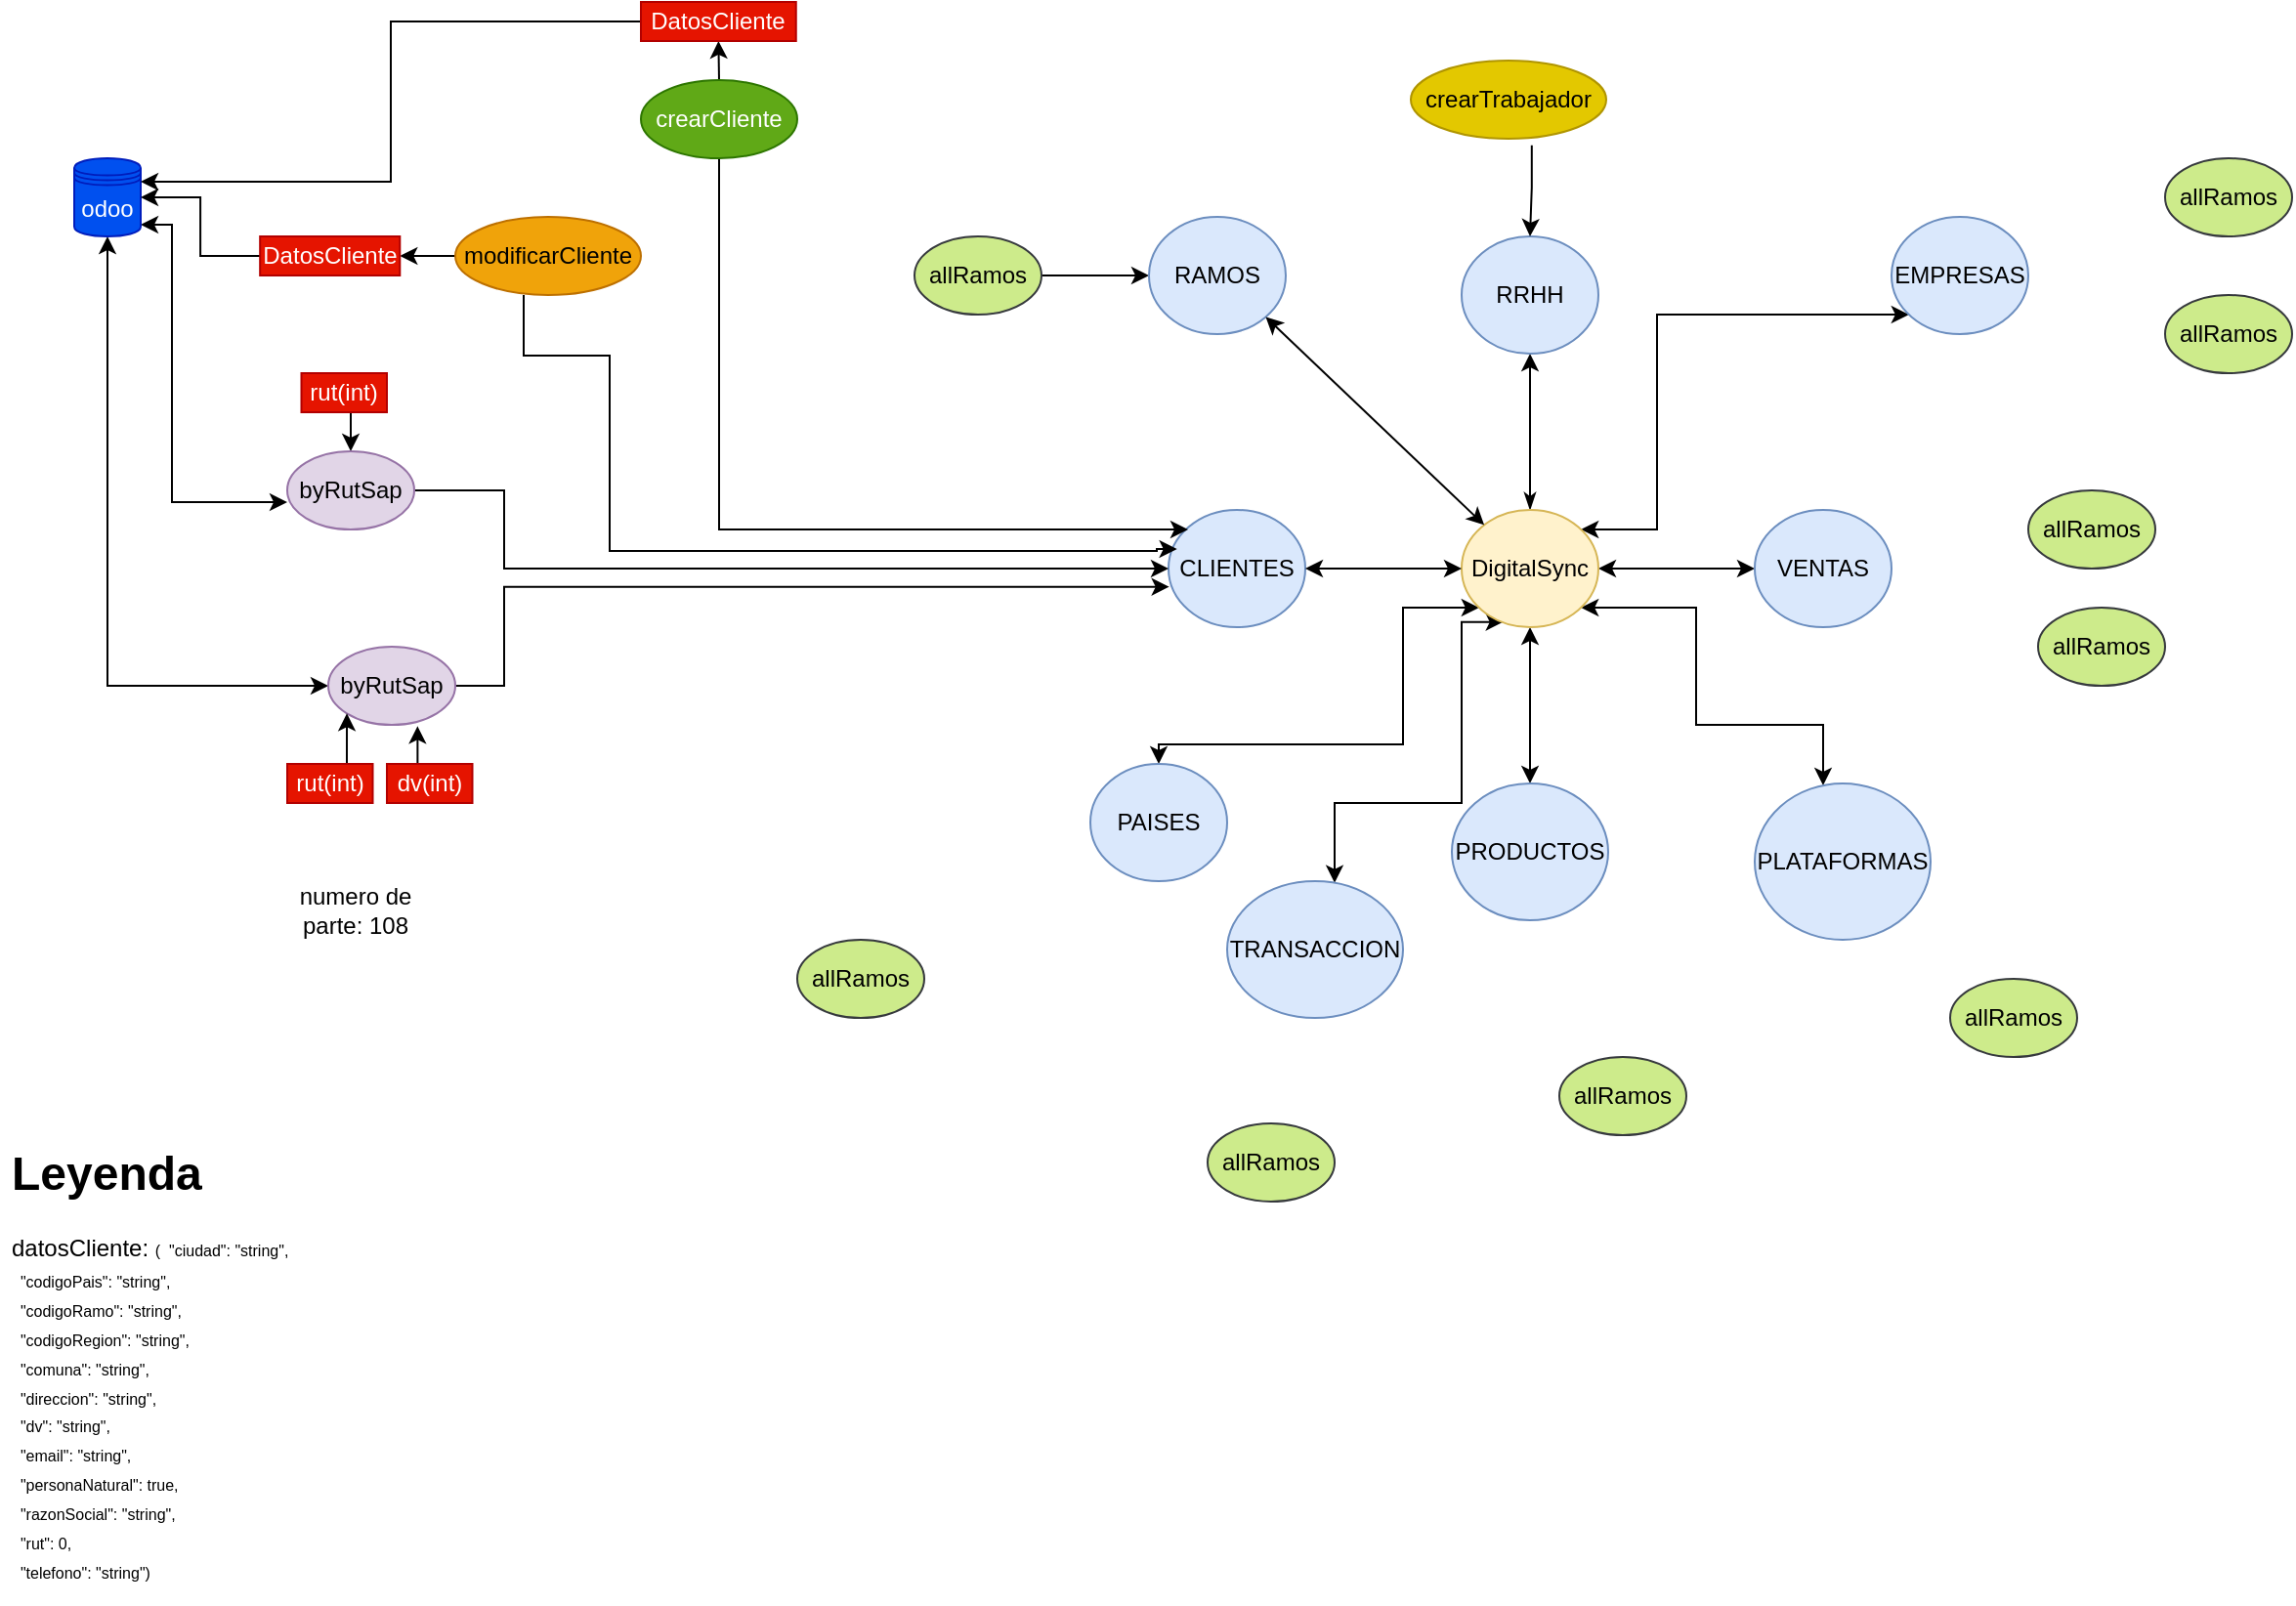 <mxfile version="16.4.8" type="github">
  <diagram id="dqkI4iSsyCCfbzJvPXpM" name="Page-1">
    <mxGraphModel dx="1944" dy="1902" grid="1" gridSize="10" guides="1" tooltips="1" connect="1" arrows="1" fold="1" page="1" pageScale="1" pageWidth="827" pageHeight="1169" math="0" shadow="0">
      <root>
        <mxCell id="0" />
        <mxCell id="1" parent="0" />
        <mxCell id="hGoQcYNd4HtDcWjUqz2k-3" value="" style="edgeStyle=orthogonalEdgeStyle;rounded=0;orthogonalLoop=1;jettySize=auto;html=1;startArrow=classic;startFill=1;" parent="1" source="hGoQcYNd4HtDcWjUqz2k-1" target="hGoQcYNd4HtDcWjUqz2k-2" edge="1">
          <mxGeometry relative="1" as="geometry" />
        </mxCell>
        <mxCell id="hGoQcYNd4HtDcWjUqz2k-5" value="" style="edgeStyle=orthogonalEdgeStyle;rounded=0;orthogonalLoop=1;jettySize=auto;html=1;startArrow=classicThin;startFill=1;" parent="1" source="hGoQcYNd4HtDcWjUqz2k-1" target="hGoQcYNd4HtDcWjUqz2k-4" edge="1">
          <mxGeometry relative="1" as="geometry" />
        </mxCell>
        <mxCell id="hGoQcYNd4HtDcWjUqz2k-9" value="" style="edgeStyle=orthogonalEdgeStyle;rounded=0;orthogonalLoop=1;jettySize=auto;html=1;startArrow=classic;startFill=1;" parent="1" source="hGoQcYNd4HtDcWjUqz2k-1" target="hGoQcYNd4HtDcWjUqz2k-8" edge="1">
          <mxGeometry relative="1" as="geometry" />
        </mxCell>
        <mxCell id="hGoQcYNd4HtDcWjUqz2k-12" value="" style="edgeStyle=orthogonalEdgeStyle;rounded=0;orthogonalLoop=1;jettySize=auto;html=1;startArrow=classic;startFill=1;" parent="1" source="hGoQcYNd4HtDcWjUqz2k-1" target="hGoQcYNd4HtDcWjUqz2k-11" edge="1">
          <mxGeometry relative="1" as="geometry">
            <Array as="points">
              <mxPoint x="310" y="280" />
              <mxPoint x="310" y="350" />
              <mxPoint x="185" y="350" />
            </Array>
          </mxGeometry>
        </mxCell>
        <mxCell id="hGoQcYNd4HtDcWjUqz2k-15" value="" style="edgeStyle=orthogonalEdgeStyle;rounded=0;orthogonalLoop=1;jettySize=auto;html=1;startArrow=classic;startFill=1;" parent="1" source="hGoQcYNd4HtDcWjUqz2k-1" target="hGoQcYNd4HtDcWjUqz2k-14" edge="1">
          <mxGeometry relative="1" as="geometry">
            <Array as="points">
              <mxPoint x="440" y="240" />
              <mxPoint x="440" y="130" />
            </Array>
          </mxGeometry>
        </mxCell>
        <mxCell id="hGoQcYNd4HtDcWjUqz2k-21" value="" style="edgeStyle=orthogonalEdgeStyle;rounded=0;orthogonalLoop=1;jettySize=auto;html=1;startArrow=classic;startFill=1;" parent="1" source="hGoQcYNd4HtDcWjUqz2k-1" target="hGoQcYNd4HtDcWjUqz2k-20" edge="1">
          <mxGeometry relative="1" as="geometry">
            <Array as="points">
              <mxPoint x="460" y="280" />
              <mxPoint x="460" y="340" />
              <mxPoint x="525" y="340" />
            </Array>
          </mxGeometry>
        </mxCell>
        <mxCell id="hGoQcYNd4HtDcWjUqz2k-23" value="" style="edgeStyle=orthogonalEdgeStyle;rounded=0;orthogonalLoop=1;jettySize=auto;html=1;exitX=0.305;exitY=0.956;exitDx=0;exitDy=0;exitPerimeter=0;startArrow=classic;startFill=1;" parent="1" source="hGoQcYNd4HtDcWjUqz2k-1" target="hGoQcYNd4HtDcWjUqz2k-22" edge="1">
          <mxGeometry relative="1" as="geometry">
            <Array as="points">
              <mxPoint x="340" y="287" />
              <mxPoint x="340" y="380" />
              <mxPoint x="275" y="380" />
            </Array>
          </mxGeometry>
        </mxCell>
        <mxCell id="hGoQcYNd4HtDcWjUqz2k-1" value="DigitalSync" style="ellipse;whiteSpace=wrap;html=1;fillColor=#fff2cc;strokeColor=#d6b656;" parent="1" vertex="1">
          <mxGeometry x="340" y="230" width="70" height="60" as="geometry" />
        </mxCell>
        <mxCell id="hGoQcYNd4HtDcWjUqz2k-2" value="VENTAS" style="ellipse;whiteSpace=wrap;html=1;fillColor=#dae8fc;strokeColor=#6c8ebf;" parent="1" vertex="1">
          <mxGeometry x="490" y="230" width="70" height="60" as="geometry" />
        </mxCell>
        <mxCell id="hGoQcYNd4HtDcWjUqz2k-4" value="RRHH" style="ellipse;whiteSpace=wrap;html=1;fillColor=#dae8fc;strokeColor=#6c8ebf;" parent="1" vertex="1">
          <mxGeometry x="340" y="90" width="70" height="60" as="geometry" />
        </mxCell>
        <mxCell id="hGoQcYNd4HtDcWjUqz2k-6" value="CLIENTES" style="ellipse;whiteSpace=wrap;html=1;fillColor=#dae8fc;strokeColor=#6c8ebf;" parent="1" vertex="1">
          <mxGeometry x="190" y="230" width="70" height="60" as="geometry" />
        </mxCell>
        <mxCell id="hGoQcYNd4HtDcWjUqz2k-8" value="PRODUCTOS" style="ellipse;whiteSpace=wrap;html=1;fillColor=#dae8fc;strokeColor=#6c8ebf;" parent="1" vertex="1">
          <mxGeometry x="335" y="370" width="80" height="70" as="geometry" />
        </mxCell>
        <mxCell id="hGoQcYNd4HtDcWjUqz2k-11" value="PAISES" style="ellipse;whiteSpace=wrap;html=1;fillColor=#dae8fc;strokeColor=#6c8ebf;" parent="1" vertex="1">
          <mxGeometry x="150" y="360" width="70" height="60" as="geometry" />
        </mxCell>
        <mxCell id="hGoQcYNd4HtDcWjUqz2k-14" value="EMPRESAS" style="ellipse;whiteSpace=wrap;html=1;fillColor=#dae8fc;strokeColor=#6c8ebf;" parent="1" vertex="1">
          <mxGeometry x="560" y="80" width="70" height="60" as="geometry" />
        </mxCell>
        <mxCell id="hGoQcYNd4HtDcWjUqz2k-29" value="" style="edgeStyle=orthogonalEdgeStyle;rounded=0;orthogonalLoop=1;jettySize=auto;html=1;exitX=1;exitY=0.5;exitDx=0;exitDy=0;entryX=0;entryY=0.5;entryDx=0;entryDy=0;" parent="1" source="hGoQcYNd4HtDcWjUqz2k-28" target="hGoQcYNd4HtDcWjUqz2k-17" edge="1">
          <mxGeometry relative="1" as="geometry">
            <mxPoint x="170" y="70" as="targetPoint" />
          </mxGeometry>
        </mxCell>
        <mxCell id="hGoQcYNd4HtDcWjUqz2k-17" value="RAMOS" style="ellipse;whiteSpace=wrap;html=1;fillColor=#dae8fc;strokeColor=#6c8ebf;" parent="1" vertex="1">
          <mxGeometry x="180" y="80" width="70" height="60" as="geometry" />
        </mxCell>
        <mxCell id="hGoQcYNd4HtDcWjUqz2k-20" value="PLATAFORMAS" style="ellipse;whiteSpace=wrap;html=1;fillColor=#dae8fc;strokeColor=#6c8ebf;" parent="1" vertex="1">
          <mxGeometry x="490" y="370" width="90" height="80" as="geometry" />
        </mxCell>
        <mxCell id="hGoQcYNd4HtDcWjUqz2k-22" value="TRANSACCION" style="ellipse;whiteSpace=wrap;html=1;fillColor=#dae8fc;strokeColor=#6c8ebf;" parent="1" vertex="1">
          <mxGeometry x="220" y="420" width="90" height="70" as="geometry" />
        </mxCell>
        <mxCell id="hGoQcYNd4HtDcWjUqz2k-28" value="allRamos" style="ellipse;whiteSpace=wrap;html=1;fillColor=#cdeb8b;strokeColor=#36393d;" parent="1" vertex="1">
          <mxGeometry x="60" y="90" width="65" height="40" as="geometry" />
        </mxCell>
        <mxCell id="hGoQcYNd4HtDcWjUqz2k-30" value="" style="endArrow=classic;startArrow=classic;html=1;rounded=0;entryX=1;entryY=1;entryDx=0;entryDy=0;" parent="1" source="hGoQcYNd4HtDcWjUqz2k-1" target="hGoQcYNd4HtDcWjUqz2k-17" edge="1">
          <mxGeometry width="50" height="50" relative="1" as="geometry">
            <mxPoint x="270" y="200" as="sourcePoint" />
            <mxPoint x="320" y="150" as="targetPoint" />
          </mxGeometry>
        </mxCell>
        <mxCell id="hGoQcYNd4HtDcWjUqz2k-31" value="" style="endArrow=classic;startArrow=classic;html=1;rounded=0;entryX=1;entryY=0.5;entryDx=0;entryDy=0;" parent="1" target="hGoQcYNd4HtDcWjUqz2k-6" edge="1">
          <mxGeometry width="50" height="50" relative="1" as="geometry">
            <mxPoint x="340" y="260" as="sourcePoint" />
            <mxPoint x="228.219" y="150.003" as="targetPoint" />
          </mxGeometry>
        </mxCell>
        <mxCell id="hGoQcYNd4HtDcWjUqz2k-32" value="" style="edgeStyle=orthogonalEdgeStyle;rounded=0;orthogonalLoop=1;jettySize=auto;html=1;exitX=1;exitY=0.5;exitDx=0;exitDy=0;entryX=0;entryY=0.5;entryDx=0;entryDy=0;" parent="1" source="hGoQcYNd4HtDcWjUqz2k-33" edge="1">
          <mxGeometry relative="1" as="geometry">
            <mxPoint x="190" y="260" as="targetPoint" />
            <Array as="points">
              <mxPoint x="-150" y="220" />
              <mxPoint x="-150" y="260" />
            </Array>
          </mxGeometry>
        </mxCell>
        <mxCell id="hGoQcYNd4HtDcWjUqz2k-37" value="" style="edgeStyle=orthogonalEdgeStyle;rounded=0;orthogonalLoop=1;jettySize=auto;html=1;startArrow=none;startFill=0;entryX=0.5;entryY=0;entryDx=0;entryDy=0;exitX=0.5;exitY=1;exitDx=0;exitDy=0;" parent="1" source="hGoQcYNd4HtDcWjUqz2k-36" target="hGoQcYNd4HtDcWjUqz2k-33" edge="1">
          <mxGeometry relative="1" as="geometry">
            <mxPoint x="160" y="200" as="sourcePoint" />
          </mxGeometry>
        </mxCell>
        <mxCell id="xVQy0BHJnEKwK96mD5Wz-11" style="edgeStyle=orthogonalEdgeStyle;rounded=0;orthogonalLoop=1;jettySize=auto;html=1;entryX=1;entryY=0.7;entryDx=0;entryDy=0;startArrow=classic;startFill=1;" edge="1" parent="1">
          <mxGeometry relative="1" as="geometry">
            <mxPoint x="-261" y="226" as="sourcePoint" />
            <mxPoint x="-336" y="84" as="targetPoint" />
            <Array as="points">
              <mxPoint x="-320" y="226" />
              <mxPoint x="-320" y="84" />
            </Array>
          </mxGeometry>
        </mxCell>
        <mxCell id="hGoQcYNd4HtDcWjUqz2k-33" value="byRutSap" style="ellipse;whiteSpace=wrap;html=1;fillColor=#e1d5e7;strokeColor=#9673a6;" parent="1" vertex="1">
          <mxGeometry x="-261" y="200" width="65" height="40" as="geometry" />
        </mxCell>
        <mxCell id="hGoQcYNd4HtDcWjUqz2k-34" value="" style="edgeStyle=orthogonalEdgeStyle;rounded=0;orthogonalLoop=1;jettySize=auto;html=1;exitX=0.619;exitY=1.083;exitDx=0;exitDy=0;entryX=0.5;entryY=0;entryDx=0;entryDy=0;exitPerimeter=0;" parent="1" source="hGoQcYNd4HtDcWjUqz2k-35" target="hGoQcYNd4HtDcWjUqz2k-4" edge="1">
          <mxGeometry relative="1" as="geometry">
            <mxPoint x="440" y="30" as="targetPoint" />
            <Array as="points">
              <mxPoint x="376" y="65" />
            </Array>
          </mxGeometry>
        </mxCell>
        <mxCell id="hGoQcYNd4HtDcWjUqz2k-35" value="crearTrabajador" style="ellipse;whiteSpace=wrap;html=1;fillColor=#e3c800;strokeColor=#B09500;fontColor=#000000;" parent="1" vertex="1">
          <mxGeometry x="314" width="100" height="40" as="geometry" />
        </mxCell>
        <mxCell id="hGoQcYNd4HtDcWjUqz2k-36" value="rut(int)" style="whiteSpace=wrap;html=1;fillColor=#e51400;fontColor=#ffffff;strokeColor=#B20000;" parent="1" vertex="1">
          <mxGeometry x="-253.75" y="160" width="43.75" height="20" as="geometry" />
        </mxCell>
        <mxCell id="xVQy0BHJnEKwK96mD5Wz-3" value="" style="edgeStyle=orthogonalEdgeStyle;rounded=0;orthogonalLoop=1;jettySize=auto;html=1;exitX=1;exitY=0.5;exitDx=0;exitDy=0;entryX=0.005;entryY=0.656;entryDx=0;entryDy=0;entryPerimeter=0;" edge="1" parent="1" source="xVQy0BHJnEKwK96mD5Wz-4" target="hGoQcYNd4HtDcWjUqz2k-6">
          <mxGeometry relative="1" as="geometry">
            <mxPoint x="30" y="320" as="targetPoint" />
            <Array as="points">
              <mxPoint x="-150" y="320" />
              <mxPoint x="-150" y="269" />
            </Array>
          </mxGeometry>
        </mxCell>
        <mxCell id="xVQy0BHJnEKwK96mD5Wz-12" style="edgeStyle=orthogonalEdgeStyle;rounded=0;orthogonalLoop=1;jettySize=auto;html=1;entryX=0.5;entryY=1;entryDx=0;entryDy=0;startArrow=classic;startFill=1;" edge="1" parent="1" source="xVQy0BHJnEKwK96mD5Wz-4" target="xVQy0BHJnEKwK96mD5Wz-10">
          <mxGeometry relative="1" as="geometry" />
        </mxCell>
        <mxCell id="xVQy0BHJnEKwK96mD5Wz-4" value="byRutSap" style="ellipse;whiteSpace=wrap;html=1;fillColor=#e1d5e7;strokeColor=#9673a6;" vertex="1" parent="1">
          <mxGeometry x="-240" y="300" width="65" height="40" as="geometry" />
        </mxCell>
        <mxCell id="xVQy0BHJnEKwK96mD5Wz-20" style="edgeStyle=orthogonalEdgeStyle;rounded=0;orthogonalLoop=1;jettySize=auto;html=1;exitX=0.5;exitY=0;exitDx=0;exitDy=0;entryX=0;entryY=1;entryDx=0;entryDy=0;startArrow=none;startFill=0;" edge="1" parent="1" source="xVQy0BHJnEKwK96mD5Wz-7" target="xVQy0BHJnEKwK96mD5Wz-4">
          <mxGeometry relative="1" as="geometry" />
        </mxCell>
        <mxCell id="xVQy0BHJnEKwK96mD5Wz-7" value="rut(int)" style="whiteSpace=wrap;html=1;fillColor=#e51400;fontColor=#ffffff;strokeColor=#B20000;" vertex="1" parent="1">
          <mxGeometry x="-261" y="360" width="43.75" height="20" as="geometry" />
        </mxCell>
        <mxCell id="xVQy0BHJnEKwK96mD5Wz-10" value="odoo" style="shape=datastore;whiteSpace=wrap;html=1;fillColor=#0050ef;strokeColor=#001DBC;fontColor=#ffffff;" vertex="1" parent="1">
          <mxGeometry x="-370" y="50" width="34" height="40" as="geometry" />
        </mxCell>
        <mxCell id="xVQy0BHJnEKwK96mD5Wz-13" value="numero de parte: 108" style="text;html=1;strokeColor=none;fillColor=none;align=center;verticalAlign=middle;whiteSpace=wrap;rounded=0;" vertex="1" parent="1">
          <mxGeometry x="-256" y="420" width="60" height="30" as="geometry" />
        </mxCell>
        <mxCell id="xVQy0BHJnEKwK96mD5Wz-17" value="" style="edgeStyle=orthogonalEdgeStyle;rounded=0;orthogonalLoop=1;jettySize=auto;html=1;exitX=0.5;exitY=1;exitDx=0;exitDy=0;" edge="1" parent="1" source="xVQy0BHJnEKwK96mD5Wz-18">
          <mxGeometry relative="1" as="geometry">
            <mxPoint x="200" y="240" as="targetPoint" />
            <Array as="points">
              <mxPoint x="-40" y="240" />
            </Array>
          </mxGeometry>
        </mxCell>
        <mxCell id="xVQy0BHJnEKwK96mD5Wz-23" style="edgeStyle=orthogonalEdgeStyle;rounded=0;orthogonalLoop=1;jettySize=auto;html=1;exitX=0.5;exitY=0;exitDx=0;exitDy=0;entryX=0.5;entryY=1;entryDx=0;entryDy=0;startArrow=none;startFill=0;" edge="1" parent="1" source="xVQy0BHJnEKwK96mD5Wz-18" target="xVQy0BHJnEKwK96mD5Wz-22">
          <mxGeometry relative="1" as="geometry" />
        </mxCell>
        <mxCell id="xVQy0BHJnEKwK96mD5Wz-18" value="crearCliente" style="ellipse;whiteSpace=wrap;html=1;fillColor=#60a917;strokeColor=#2D7600;fontColor=#ffffff;" vertex="1" parent="1">
          <mxGeometry x="-80" y="10" width="80" height="40" as="geometry" />
        </mxCell>
        <mxCell id="xVQy0BHJnEKwK96mD5Wz-21" style="edgeStyle=orthogonalEdgeStyle;rounded=0;orthogonalLoop=1;jettySize=auto;html=1;exitX=0.5;exitY=0;exitDx=0;exitDy=0;entryX=0.703;entryY=1.017;entryDx=0;entryDy=0;entryPerimeter=0;startArrow=none;startFill=0;" edge="1" parent="1" source="xVQy0BHJnEKwK96mD5Wz-5" target="xVQy0BHJnEKwK96mD5Wz-4">
          <mxGeometry relative="1" as="geometry" />
        </mxCell>
        <mxCell id="xVQy0BHJnEKwK96mD5Wz-5" value="dv(int)" style="whiteSpace=wrap;html=1;fillColor=#e51400;fontColor=#ffffff;strokeColor=#B20000;" vertex="1" parent="1">
          <mxGeometry x="-210" y="360" width="43.75" height="20" as="geometry" />
        </mxCell>
        <mxCell id="xVQy0BHJnEKwK96mD5Wz-24" style="edgeStyle=orthogonalEdgeStyle;rounded=0;orthogonalLoop=1;jettySize=auto;html=1;entryX=1;entryY=0.3;entryDx=0;entryDy=0;startArrow=none;startFill=0;" edge="1" parent="1" source="xVQy0BHJnEKwK96mD5Wz-22" target="xVQy0BHJnEKwK96mD5Wz-10">
          <mxGeometry relative="1" as="geometry" />
        </mxCell>
        <mxCell id="xVQy0BHJnEKwK96mD5Wz-22" value="DatosCliente" style="whiteSpace=wrap;html=1;fillColor=#e51400;fontColor=#ffffff;strokeColor=#B20000;" vertex="1" parent="1">
          <mxGeometry x="-80" y="-30" width="79.37" height="20" as="geometry" />
        </mxCell>
        <mxCell id="xVQy0BHJnEKwK96mD5Wz-25" value="" style="edgeStyle=orthogonalEdgeStyle;rounded=0;orthogonalLoop=1;jettySize=auto;html=1;entryX=0.062;entryY=0.317;entryDx=0;entryDy=0;entryPerimeter=0;" edge="1" parent="1">
          <mxGeometry relative="1" as="geometry">
            <mxPoint x="194.34" y="250.02" as="targetPoint" />
            <Array as="points">
              <mxPoint x="-96" y="151" />
              <mxPoint x="-96" y="251" />
              <mxPoint x="184" y="251" />
              <mxPoint x="184" y="250" />
            </Array>
            <mxPoint x="-140" y="120" as="sourcePoint" />
          </mxGeometry>
        </mxCell>
        <mxCell id="xVQy0BHJnEKwK96mD5Wz-28" style="edgeStyle=orthogonalEdgeStyle;rounded=0;orthogonalLoop=1;jettySize=auto;html=1;entryX=1;entryY=0.5;entryDx=0;entryDy=0;startArrow=none;startFill=0;" edge="1" parent="1" source="xVQy0BHJnEKwK96mD5Wz-31" target="xVQy0BHJnEKwK96mD5Wz-10">
          <mxGeometry relative="1" as="geometry" />
        </mxCell>
        <mxCell id="xVQy0BHJnEKwK96mD5Wz-33" value="" style="edgeStyle=orthogonalEdgeStyle;rounded=0;orthogonalLoop=1;jettySize=auto;html=1;fontSize=8;startArrow=none;startFill=0;" edge="1" parent="1" source="xVQy0BHJnEKwK96mD5Wz-27" target="xVQy0BHJnEKwK96mD5Wz-31">
          <mxGeometry relative="1" as="geometry" />
        </mxCell>
        <mxCell id="xVQy0BHJnEKwK96mD5Wz-27" value="modificarCliente" style="ellipse;whiteSpace=wrap;html=1;fillColor=#f0a30a;strokeColor=#BD7000;fontColor=#000000;" vertex="1" parent="1">
          <mxGeometry x="-175" y="80" width="95" height="40" as="geometry" />
        </mxCell>
        <mxCell id="xVQy0BHJnEKwK96mD5Wz-29" value="&lt;h1&gt;&lt;span&gt;Leyenda&lt;/span&gt;&lt;/h1&gt;&lt;h1 style=&quot;font-size: 8px&quot;&gt;&lt;span style=&quot;font-size: 12px ; font-weight: 400&quot;&gt;datosCliente: &lt;/span&gt;&lt;span style=&quot;font-weight: 400&quot;&gt;&lt;font style=&quot;font-size: 8px&quot;&gt;(&amp;nbsp;&amp;nbsp;&quot;ciudad&quot;: &quot;string&quot;,&lt;/font&gt;&lt;/span&gt;&lt;/h1&gt;&lt;h1 style=&quot;font-size: 8px&quot;&gt;&lt;span style=&quot;font-weight: 400&quot;&gt;&lt;font style=&quot;font-size: 8px&quot;&gt;&amp;nbsp; &quot;codigoPais&quot;: &quot;string&quot;,&lt;/font&gt;&lt;/span&gt;&lt;/h1&gt;&lt;h1 style=&quot;font-size: 8px&quot;&gt;&lt;span style=&quot;font-weight: 400&quot;&gt;&lt;font style=&quot;font-size: 8px&quot;&gt;&amp;nbsp; &quot;codigoRamo&quot;: &quot;string&quot;,&lt;/font&gt;&lt;/span&gt;&lt;/h1&gt;&lt;h1 style=&quot;font-size: 8px&quot;&gt;&lt;span style=&quot;font-weight: 400&quot;&gt;&lt;font style=&quot;font-size: 8px&quot;&gt;&amp;nbsp; &quot;codigoRegion&quot;: &quot;string&quot;,&lt;/font&gt;&lt;/span&gt;&lt;/h1&gt;&lt;h1 style=&quot;font-size: 8px&quot;&gt;&lt;span style=&quot;font-weight: 400&quot;&gt;&lt;font style=&quot;font-size: 8px&quot;&gt;&amp;nbsp; &quot;comuna&quot;: &quot;string&quot;,&lt;/font&gt;&lt;/span&gt;&lt;/h1&gt;&lt;h1 style=&quot;font-size: 8px&quot;&gt;&lt;span style=&quot;font-weight: 400&quot;&gt;&lt;font style=&quot;font-size: 8px&quot;&gt;&amp;nbsp; &quot;direccion&quot;: &quot;string&quot;,&lt;/font&gt;&lt;/span&gt;&lt;/h1&gt;&lt;h1 style=&quot;font-size: 8px&quot;&gt;&lt;span style=&quot;font-weight: 400&quot;&gt;&lt;font style=&quot;font-size: 8px&quot;&gt;&amp;nbsp; &quot;dv&quot;: &quot;string&quot;,&lt;/font&gt;&lt;/span&gt;&lt;/h1&gt;&lt;h1 style=&quot;font-size: 8px&quot;&gt;&lt;span style=&quot;font-weight: 400&quot;&gt;&lt;font style=&quot;font-size: 8px&quot;&gt;&amp;nbsp; &quot;email&quot;: &quot;string&quot;,&lt;/font&gt;&lt;/span&gt;&lt;/h1&gt;&lt;h1 style=&quot;font-size: 8px&quot;&gt;&lt;span style=&quot;font-weight: 400&quot;&gt;&lt;font style=&quot;font-size: 8px&quot;&gt;&amp;nbsp; &quot;personaNatural&quot;: true,&lt;/font&gt;&lt;/span&gt;&lt;/h1&gt;&lt;h1 style=&quot;font-size: 8px&quot;&gt;&lt;span style=&quot;font-weight: 400&quot;&gt;&lt;font style=&quot;font-size: 8px&quot;&gt;&amp;nbsp; &quot;razonSocial&quot;: &quot;string&quot;,&lt;/font&gt;&lt;/span&gt;&lt;/h1&gt;&lt;h1 style=&quot;font-size: 8px&quot;&gt;&lt;span style=&quot;font-weight: 400&quot;&gt;&lt;font style=&quot;font-size: 8px&quot;&gt;&amp;nbsp; &quot;rut&quot;: 0,&lt;/font&gt;&lt;/span&gt;&lt;/h1&gt;&lt;h1 style=&quot;font-size: 8px&quot;&gt;&lt;span style=&quot;font-weight: 400&quot;&gt;&lt;font style=&quot;font-size: 8px&quot;&gt;&amp;nbsp; &quot;telefono&quot;: &quot;string&quot;)&lt;/font&gt;&lt;/span&gt;&lt;/h1&gt;" style="text;html=1;strokeColor=none;fillColor=none;spacing=5;spacingTop=-20;whiteSpace=wrap;overflow=hidden;rounded=0;" vertex="1" parent="1">
          <mxGeometry x="-407.25" y="550" width="190" height="240" as="geometry" />
        </mxCell>
        <mxCell id="xVQy0BHJnEKwK96mD5Wz-31" value="DatosCliente" style="whiteSpace=wrap;html=1;fillColor=#e51400;fontColor=#ffffff;strokeColor=#B20000;" vertex="1" parent="1">
          <mxGeometry x="-274.91" y="90" width="71.56" height="20" as="geometry" />
        </mxCell>
        <mxCell id="xVQy0BHJnEKwK96mD5Wz-36" value="allRamos" style="ellipse;whiteSpace=wrap;html=1;fillColor=#cdeb8b;strokeColor=#36393d;" vertex="1" parent="1">
          <mxGeometry x="700" y="50" width="65" height="40" as="geometry" />
        </mxCell>
        <mxCell id="xVQy0BHJnEKwK96mD5Wz-37" value="allRamos" style="ellipse;whiteSpace=wrap;html=1;fillColor=#cdeb8b;strokeColor=#36393d;" vertex="1" parent="1">
          <mxGeometry x="700" y="120" width="65" height="40" as="geometry" />
        </mxCell>
        <mxCell id="xVQy0BHJnEKwK96mD5Wz-38" value="allRamos" style="ellipse;whiteSpace=wrap;html=1;fillColor=#cdeb8b;strokeColor=#36393d;" vertex="1" parent="1">
          <mxGeometry x="630" y="220" width="65" height="40" as="geometry" />
        </mxCell>
        <mxCell id="xVQy0BHJnEKwK96mD5Wz-39" value="allRamos" style="ellipse;whiteSpace=wrap;html=1;fillColor=#cdeb8b;strokeColor=#36393d;" vertex="1" parent="1">
          <mxGeometry x="635" y="280" width="65" height="40" as="geometry" />
        </mxCell>
        <mxCell id="xVQy0BHJnEKwK96mD5Wz-40" value="allRamos" style="ellipse;whiteSpace=wrap;html=1;fillColor=#cdeb8b;strokeColor=#36393d;" vertex="1" parent="1">
          <mxGeometry x="590" y="470" width="65" height="40" as="geometry" />
        </mxCell>
        <mxCell id="xVQy0BHJnEKwK96mD5Wz-41" value="allRamos" style="ellipse;whiteSpace=wrap;html=1;fillColor=#cdeb8b;strokeColor=#36393d;" vertex="1" parent="1">
          <mxGeometry x="390" y="510" width="65" height="40" as="geometry" />
        </mxCell>
        <mxCell id="xVQy0BHJnEKwK96mD5Wz-42" value="allRamos" style="ellipse;whiteSpace=wrap;html=1;fillColor=#cdeb8b;strokeColor=#36393d;" vertex="1" parent="1">
          <mxGeometry x="210" y="544" width="65" height="40" as="geometry" />
        </mxCell>
        <mxCell id="xVQy0BHJnEKwK96mD5Wz-43" value="allRamos" style="ellipse;whiteSpace=wrap;html=1;fillColor=#cdeb8b;strokeColor=#36393d;" vertex="1" parent="1">
          <mxGeometry y="450" width="65" height="40" as="geometry" />
        </mxCell>
      </root>
    </mxGraphModel>
  </diagram>
</mxfile>

